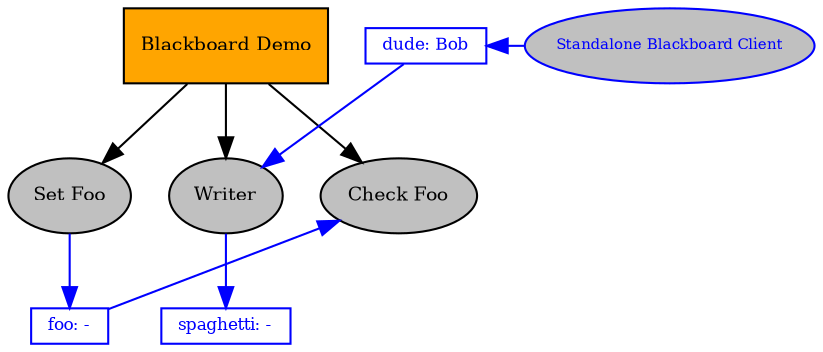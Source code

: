 digraph pastafarianism {
graph [fontname="times-roman"];
node [fontname="times-roman"];
edge [fontname="times-roman"];
"Blackboard Demo" [label="Blackboard Demo", shape=box, style=filled, fillcolor=orange, fontsize=9, fontcolor=black];
"Set Foo" [label="Set Foo", shape=ellipse, style=filled, fillcolor=gray, fontsize=9, fontcolor=black];
"Blackboard Demo" -> "Set Foo";
Writer [label=Writer, shape=ellipse, style=filled, fillcolor=gray, fontsize=9, fontcolor=black];
"Blackboard Demo" -> Writer;
"Check Foo" [label="Check Foo", shape=ellipse, style=filled, fillcolor=gray, fontsize=9, fontcolor=black];
"Blackboard Demo" -> "Check Foo";
subgraph  {
label="children_of_Blackboard Demo";
rank=same;
"Set Foo" [label="Set Foo", shape=ellipse, style=filled, fillcolor=gray, fontsize=9, fontcolor=black];
Writer [label=Writer, shape=ellipse, style=filled, fillcolor=gray, fontsize=9, fontcolor=black];
"Check Foo" [label="Check Foo", shape=ellipse, style=filled, fillcolor=gray, fontsize=9, fontcolor=black];
}

"Standalone Blackboard Client" [label="Standalone Blackboard Client", shape=ellipse, style=filled, color=blue, fillcolor=gray, fontsize=7, fontcolor=blue];
dude [label="dude: Bob", shape=box, style=filled, color=blue, fillcolor=white, fontsize=8, fontcolor=blue, width=0, height=0, fixedsize=False];
dude -> Writer  [color=blue, constraint=False];
"Standalone Blackboard Client" -> dude  [color=blue, constraint=False];
foo [label="foo: -", shape=box, style=filled, color=blue, fillcolor=white, fontsize=8, fontcolor=blue, width=0, height=0, fixedsize=False];
foo -> "Check Foo"  [color=blue, constraint=False];
"Set Foo" -> foo  [color=blue, constraint=True];
spaghetti [label="spaghetti: -", shape=box, style=filled, color=blue, fillcolor=white, fontsize=8, fontcolor=blue, width=0, height=0, fixedsize=False];
Writer -> spaghetti  [color=blue, constraint=True];
}
